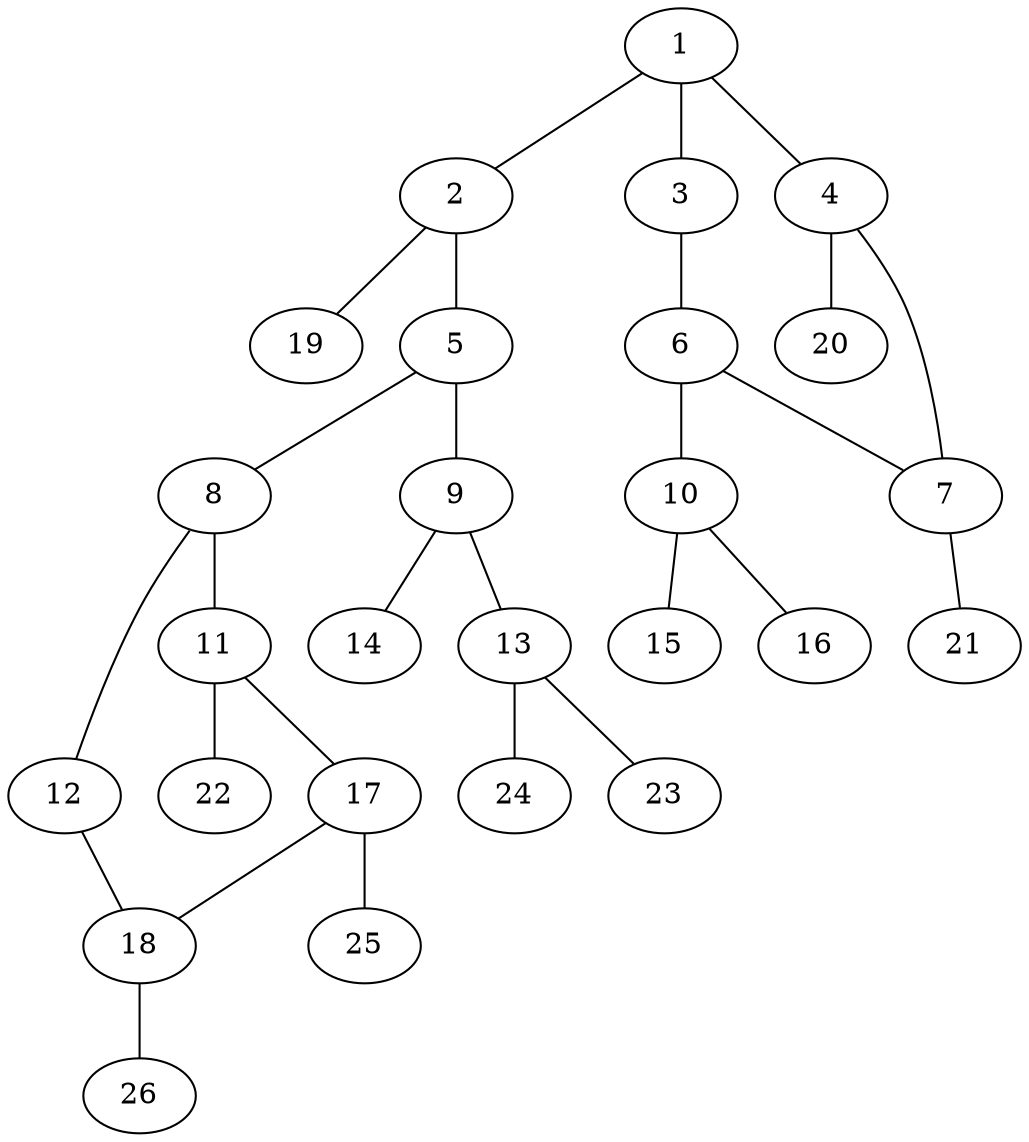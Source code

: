 graph molecule_285 {
	1	 [chem=C];
	2	 [chem=C];
	1 -- 2	 [valence=1];
	3	 [chem=O];
	1 -- 3	 [valence=1];
	4	 [chem=C];
	1 -- 4	 [valence=2];
	5	 [chem=C];
	2 -- 5	 [valence=2];
	19	 [chem=H];
	2 -- 19	 [valence=1];
	6	 [chem=C];
	3 -- 6	 [valence=1];
	7	 [chem=C];
	4 -- 7	 [valence=1];
	20	 [chem=H];
	4 -- 20	 [valence=1];
	8	 [chem=C];
	5 -- 8	 [valence=1];
	9	 [chem=C];
	5 -- 9	 [valence=1];
	6 -- 7	 [valence=2];
	10	 [chem=N];
	6 -- 10	 [valence=1];
	21	 [chem=H];
	7 -- 21	 [valence=1];
	11	 [chem=C];
	8 -- 11	 [valence=2];
	12	 [chem=O];
	8 -- 12	 [valence=1];
	13	 [chem=N];
	9 -- 13	 [valence=1];
	14	 [chem=O];
	9 -- 14	 [valence=2];
	15	 [chem=O];
	10 -- 15	 [valence=2];
	16	 [chem=O];
	10 -- 16	 [valence=1];
	17	 [chem=C];
	11 -- 17	 [valence=1];
	22	 [chem=H];
	11 -- 22	 [valence=1];
	18	 [chem=C];
	12 -- 18	 [valence=1];
	23	 [chem=H];
	13 -- 23	 [valence=1];
	24	 [chem=H];
	13 -- 24	 [valence=1];
	17 -- 18	 [valence=2];
	25	 [chem=H];
	17 -- 25	 [valence=1];
	26	 [chem=H];
	18 -- 26	 [valence=1];
}
